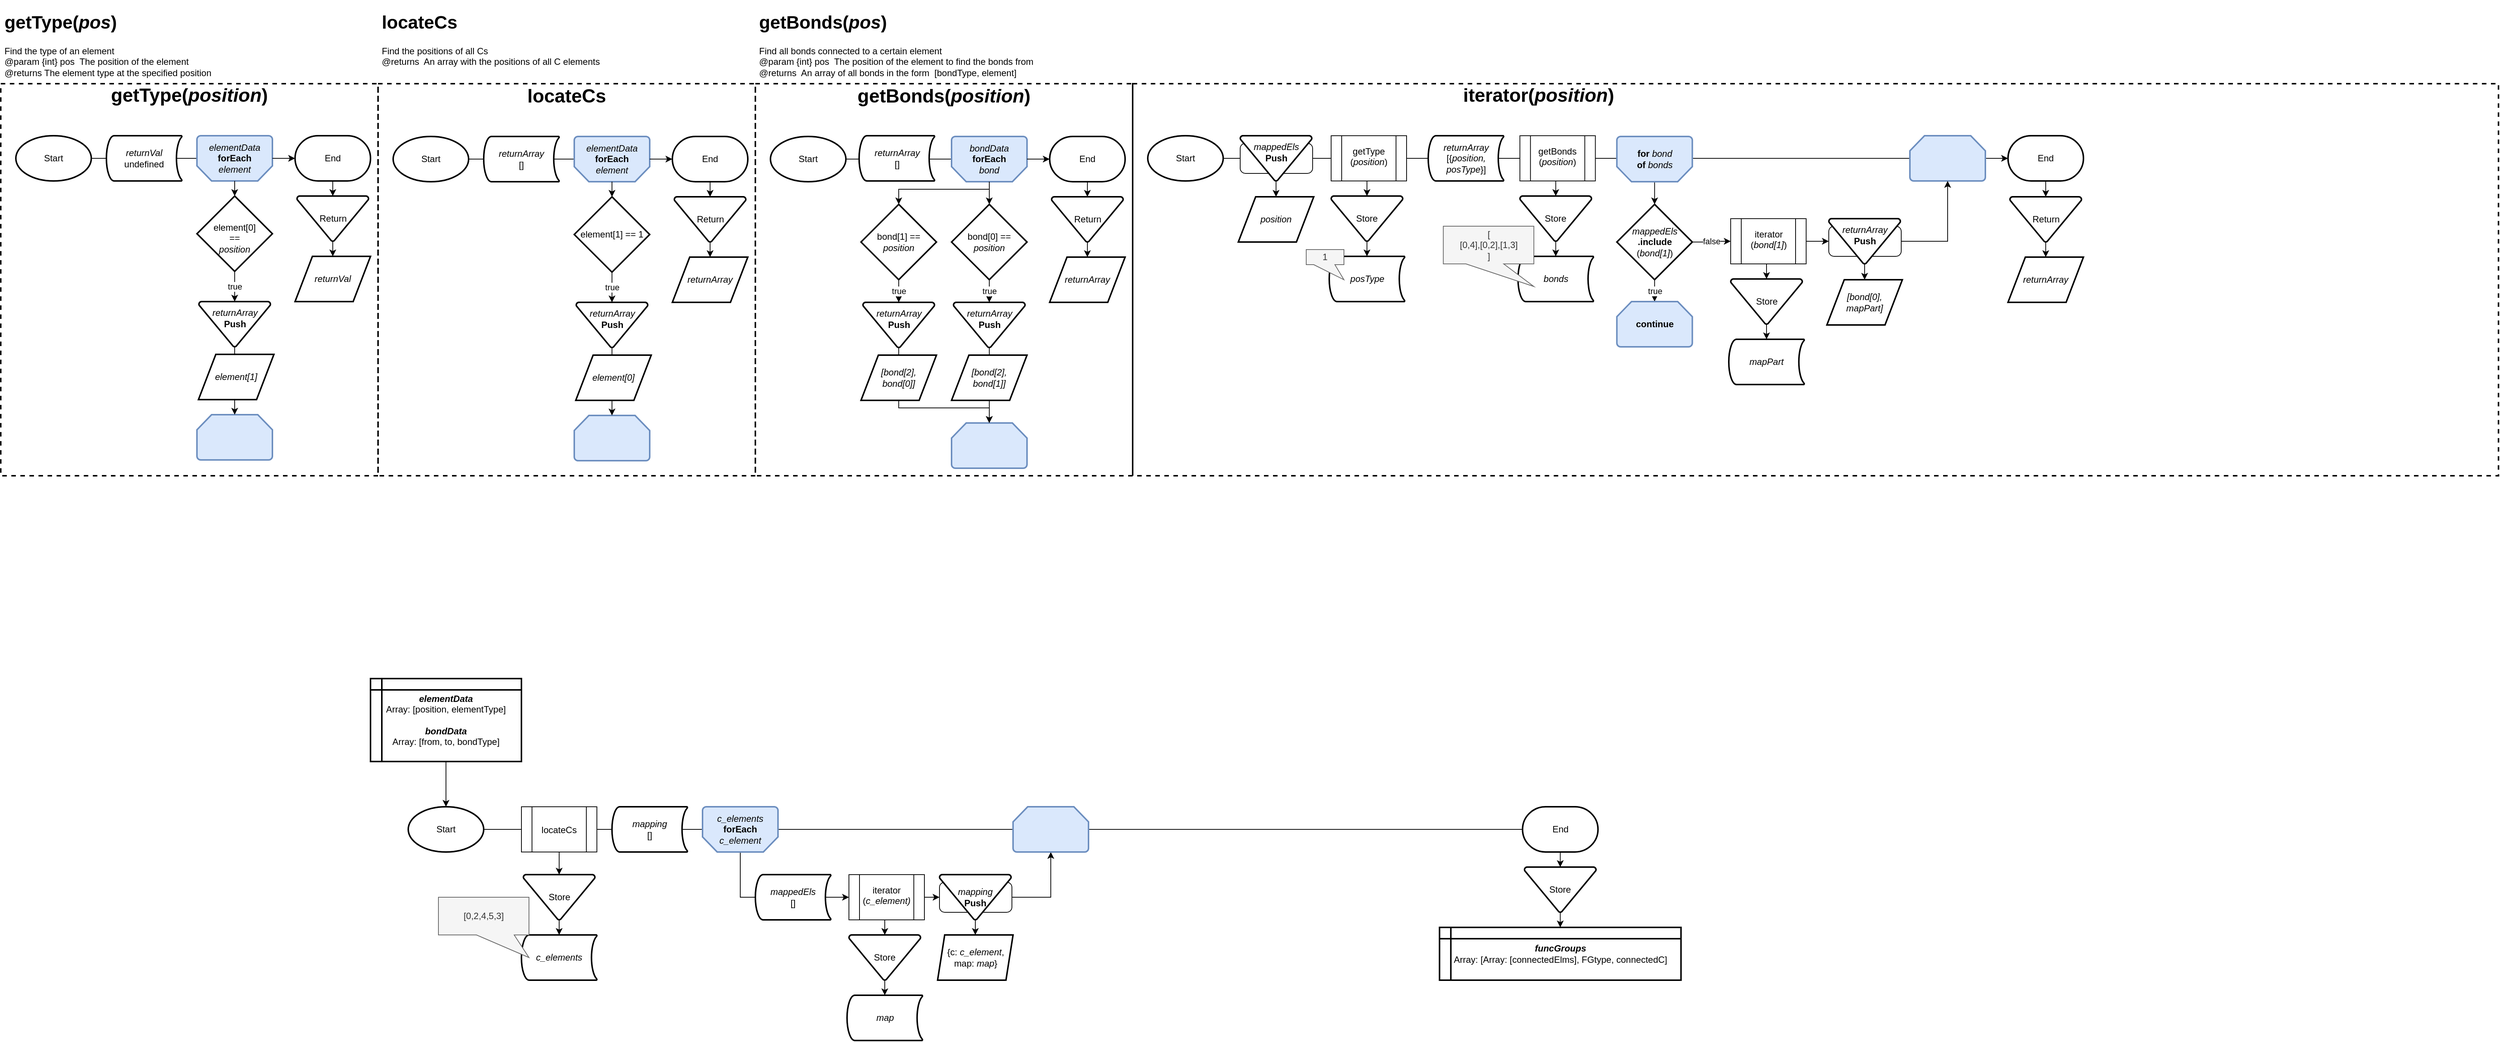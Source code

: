 <mxfile version="20.4.1" type="github" pages="2">
  <diagram id="BVfkQb9ecDEO83bugk_k" name="Main">
    <mxGraphModel dx="4350" dy="3285" grid="1" gridSize="10" guides="1" tooltips="1" connect="1" arrows="0" fold="1" page="0" pageScale="1" pageWidth="827" pageHeight="1169" math="0" shadow="0">
      <root>
        <mxCell id="0" />
        <mxCell id="1" parent="0" />
        <mxCell id="XzVLuU8OsaSNBH-HEr9t-55" value="" style="edgeStyle=orthogonalEdgeStyle;rounded=0;orthogonalLoop=1;jettySize=auto;html=1;exitX=1;exitY=0.5;exitDx=0;exitDy=0;exitPerimeter=0;entryX=0;entryY=0.5;entryDx=0;entryDy=0;entryPerimeter=0;endArrow=none;" edge="1" parent="1" source="x_pQw2CXU4u3UF457hjA-24" target="XzVLuU8OsaSNBH-HEr9t-52">
          <mxGeometry relative="1" as="geometry">
            <mxPoint x="920" y="-700" as="sourcePoint" />
            <mxPoint x="2100" y="-700" as="targetPoint" />
          </mxGeometry>
        </mxCell>
        <mxCell id="FqxZ3S_1yFEc6N9-NsaK-3" style="edgeStyle=orthogonalEdgeStyle;rounded=0;orthogonalLoop=1;jettySize=auto;html=1;exitX=1;exitY=0.5;exitDx=0;exitDy=0;exitPerimeter=0;entryX=0;entryY=0.5;entryDx=0;entryDy=0;entryPerimeter=0;endArrow=none;endFill=0;" parent="1" source="hINtNlw1vlNAkVPnNgzF-1" target="hINtNlw1vlNAkVPnNgzF-4" edge="1">
          <mxGeometry relative="1" as="geometry" />
        </mxCell>
        <mxCell id="hINtNlw1vlNAkVPnNgzF-1" value="Start&lt;br&gt;" style="strokeWidth=2;html=1;shape=mxgraph.flowchart.start_1;whiteSpace=wrap;" parent="1" vertex="1">
          <mxGeometry x="-160" y="160" width="100" height="60" as="geometry" />
        </mxCell>
        <mxCell id="hINtNlw1vlNAkVPnNgzF-3" style="edgeStyle=orthogonalEdgeStyle;orthogonalLoop=1;jettySize=auto;html=1;exitX=0.5;exitY=1;exitDx=0;exitDy=0;entryX=0.5;entryY=0;entryDx=0;entryDy=0;entryPerimeter=0;rounded=0;" parent="1" source="hINtNlw1vlNAkVPnNgzF-2" target="hINtNlw1vlNAkVPnNgzF-1" edge="1">
          <mxGeometry relative="1" as="geometry" />
        </mxCell>
        <mxCell id="hINtNlw1vlNAkVPnNgzF-2" value="&lt;i style=&quot;font-weight: bold;&quot;&gt;elementData&lt;br&gt;&lt;/i&gt;Array: [position, elementType]&lt;br&gt;&lt;b style=&quot;font-style: italic;&quot;&gt;&lt;br&gt;bondData&lt;/b&gt;&lt;br&gt;Array: [from, to, bondType]" style="shape=internalStorage;whiteSpace=wrap;html=1;dx=15;dy=15;arcSize=8;strokeWidth=2;" parent="1" vertex="1">
          <mxGeometry x="-210" y="-10" width="200" height="110" as="geometry" />
        </mxCell>
        <mxCell id="hINtNlw1vlNAkVPnNgzF-9" style="edgeStyle=orthogonalEdgeStyle;orthogonalLoop=1;jettySize=auto;html=1;exitX=0.5;exitY=1;exitDx=0;exitDy=0;exitPerimeter=0;entryX=0.5;entryY=0;entryDx=0;entryDy=0;entryPerimeter=0;rounded=0;" parent="1" source="hINtNlw1vlNAkVPnNgzF-4" target="hINtNlw1vlNAkVPnNgzF-5" edge="1">
          <mxGeometry relative="1" as="geometry" />
        </mxCell>
        <mxCell id="hINtNlw1vlNAkVPnNgzF-4" value="End" style="strokeWidth=2;html=1;shape=mxgraph.flowchart.terminator;whiteSpace=wrap;" parent="1" vertex="1">
          <mxGeometry x="1316.667" y="160" width="100" height="60" as="geometry" />
        </mxCell>
        <mxCell id="hINtNlw1vlNAkVPnNgzF-8" style="edgeStyle=orthogonalEdgeStyle;orthogonalLoop=1;jettySize=auto;html=1;exitX=0.5;exitY=1;exitDx=0;exitDy=0;exitPerimeter=0;entryX=0.5;entryY=0;entryDx=0;entryDy=0;rounded=0;" parent="1" source="hINtNlw1vlNAkVPnNgzF-5" target="hINtNlw1vlNAkVPnNgzF-7" edge="1">
          <mxGeometry relative="1" as="geometry" />
        </mxCell>
        <mxCell id="hINtNlw1vlNAkVPnNgzF-5" value="Store" style="strokeWidth=2;html=1;shape=mxgraph.flowchart.merge_or_storage;whiteSpace=wrap;" parent="1" vertex="1">
          <mxGeometry x="1319.167" y="240" width="95" height="60" as="geometry" />
        </mxCell>
        <mxCell id="hINtNlw1vlNAkVPnNgzF-7" value="&lt;b style=&quot;font-style: italic;&quot;&gt;funcGroups&lt;/b&gt;&lt;br&gt;Array: [Array: [connectedElms], FGtype, connectedC]" style="shape=internalStorage;whiteSpace=wrap;html=1;dx=15;dy=15;arcSize=8;strokeWidth=2;" parent="1" vertex="1">
          <mxGeometry x="1206.667" y="320" width="320" height="70" as="geometry" />
        </mxCell>
        <mxCell id="hINtNlw1vlNAkVPnNgzF-54" style="edgeStyle=orthogonalEdgeStyle;orthogonalLoop=1;jettySize=auto;html=1;exitX=0.5;exitY=1;exitDx=0;exitDy=0;entryX=0.5;entryY=0;entryDx=0;entryDy=0;entryPerimeter=0;fontSize=25;rounded=0;" parent="1" source="hINtNlw1vlNAkVPnNgzF-11" target="hINtNlw1vlNAkVPnNgzF-53" edge="1">
          <mxGeometry relative="1" as="geometry" />
        </mxCell>
        <mxCell id="hINtNlw1vlNAkVPnNgzF-11" value="locateCs" style="verticalLabelPosition=bottom;verticalAlign=top;html=1;shape=process;whiteSpace=wrap;size=0.14;arcSize=6;spacingBottom=4;spacingTop=-43;noLabel=0;collapsible=0;autosize=1;" parent="1" vertex="1">
          <mxGeometry x="-10" y="160" width="100" height="60" as="geometry" />
        </mxCell>
        <mxCell id="x_pQw2CXU4u3UF457hjA-7" style="edgeStyle=orthogonalEdgeStyle;rounded=0;orthogonalLoop=1;jettySize=auto;html=1;exitX=0.5;exitY=1;exitDx=0;exitDy=0;exitPerimeter=0;entryX=0.5;entryY=0;entryDx=0;entryDy=0;entryPerimeter=0;" parent="1" source="hINtNlw1vlNAkVPnNgzF-53" target="hINtNlw1vlNAkVPnNgzF-57" edge="1">
          <mxGeometry relative="1" as="geometry" />
        </mxCell>
        <mxCell id="hINtNlw1vlNAkVPnNgzF-53" value="Store" style="strokeWidth=2;html=1;shape=mxgraph.flowchart.merge_or_storage;whiteSpace=wrap;" parent="1" vertex="1">
          <mxGeometry x="-7.5" y="250" width="95" height="60" as="geometry" />
        </mxCell>
        <mxCell id="hINtNlw1vlNAkVPnNgzF-57" value="&lt;i&gt;c_elements&lt;/i&gt;" style="strokeWidth=2;html=1;shape=mxgraph.flowchart.stored_data;whiteSpace=wrap;" parent="1" vertex="1">
          <mxGeometry x="-10" y="330" width="100" height="60" as="geometry" />
        </mxCell>
        <mxCell id="hINtNlw1vlNAkVPnNgzF-58" value="" style="group" parent="1" vertex="1" connectable="0">
          <mxGeometry x="-200" y="-799" width="500" height="520" as="geometry" />
        </mxCell>
        <mxCell id="hINtNlw1vlNAkVPnNgzF-47" value="" style="whiteSpace=wrap;html=1;fillColor=none;strokeWidth=2;dashed=1;" parent="hINtNlw1vlNAkVPnNgzF-58" vertex="1">
          <mxGeometry width="500" height="520" as="geometry" />
        </mxCell>
        <mxCell id="hINtNlw1vlNAkVPnNgzF-13" value="Start" style="strokeWidth=2;html=1;shape=mxgraph.flowchart.start_1;whiteSpace=wrap;" parent="hINtNlw1vlNAkVPnNgzF-58" vertex="1">
          <mxGeometry x="20" y="70" width="100" height="60" as="geometry" />
        </mxCell>
        <mxCell id="hINtNlw1vlNAkVPnNgzF-15" value="End" style="strokeWidth=2;html=1;shape=mxgraph.flowchart.terminator;whiteSpace=wrap;" parent="hINtNlw1vlNAkVPnNgzF-58" vertex="1">
          <mxGeometry x="390" y="70" width="100" height="60" as="geometry" />
        </mxCell>
        <mxCell id="hINtNlw1vlNAkVPnNgzF-17" value="Return" style="strokeWidth=2;html=1;shape=mxgraph.flowchart.merge_or_storage;whiteSpace=wrap;" parent="hINtNlw1vlNAkVPnNgzF-58" vertex="1">
          <mxGeometry x="392.5" y="150" width="95" height="60" as="geometry" />
        </mxCell>
        <mxCell id="hINtNlw1vlNAkVPnNgzF-18" style="edgeStyle=orthogonalEdgeStyle;orthogonalLoop=1;jettySize=auto;html=1;exitX=0.5;exitY=1;exitDx=0;exitDy=0;exitPerimeter=0;entryX=0.5;entryY=0;entryDx=0;entryDy=0;entryPerimeter=0;rounded=0;" parent="hINtNlw1vlNAkVPnNgzF-58" source="hINtNlw1vlNAkVPnNgzF-15" target="hINtNlw1vlNAkVPnNgzF-17" edge="1">
          <mxGeometry relative="1" as="geometry" />
        </mxCell>
        <mxCell id="hINtNlw1vlNAkVPnNgzF-20" value="&lt;i&gt;returnArray&lt;/i&gt;" style="shape=parallelogram;html=1;strokeWidth=2;perimeter=parallelogramPerimeter;whiteSpace=wrap;arcSize=12;size=0.23;" parent="hINtNlw1vlNAkVPnNgzF-58" vertex="1">
          <mxGeometry x="390" y="230" width="100" height="60" as="geometry" />
        </mxCell>
        <mxCell id="hINtNlw1vlNAkVPnNgzF-21" style="edgeStyle=orthogonalEdgeStyle;orthogonalLoop=1;jettySize=auto;html=1;exitX=0.5;exitY=1;exitDx=0;exitDy=0;exitPerimeter=0;entryX=0.5;entryY=0;entryDx=0;entryDy=0;rounded=0;" parent="hINtNlw1vlNAkVPnNgzF-58" source="hINtNlw1vlNAkVPnNgzF-17" target="hINtNlw1vlNAkVPnNgzF-20" edge="1">
          <mxGeometry relative="1" as="geometry" />
        </mxCell>
        <mxCell id="hINtNlw1vlNAkVPnNgzF-23" value="" style="edgeStyle=orthogonalEdgeStyle;orthogonalLoop=1;jettySize=auto;html=1;exitX=1;exitY=0.5;exitDx=0;exitDy=0;exitPerimeter=0;entryX=1;entryY=0.5;entryDx=0;entryDy=0;entryPerimeter=0;endArrow=none;rounded=0;" parent="hINtNlw1vlNAkVPnNgzF-58" source="hINtNlw1vlNAkVPnNgzF-13" target="hINtNlw1vlNAkVPnNgzF-24" edge="1">
          <mxGeometry relative="1" as="geometry">
            <mxPoint x="120" y="100" as="sourcePoint" />
            <mxPoint x="260" y="100" as="targetPoint" />
          </mxGeometry>
        </mxCell>
        <mxCell id="hINtNlw1vlNAkVPnNgzF-24" value="" style="strokeWidth=2;html=1;shape=mxgraph.flowchart.loop_limit;whiteSpace=wrap;rotation=-180;textDirection=ltr;horizontal=1;direction=east;fillColor=#dae8fc;strokeColor=#6c8ebf;" parent="hINtNlw1vlNAkVPnNgzF-58" vertex="1">
          <mxGeometry x="260" y="70" width="100" height="60" as="geometry" />
        </mxCell>
        <mxCell id="hINtNlw1vlNAkVPnNgzF-16" style="edgeStyle=orthogonalEdgeStyle;orthogonalLoop=1;jettySize=auto;html=1;exitX=0;exitY=0.5;exitDx=0;exitDy=0;exitPerimeter=0;entryX=0;entryY=0.5;entryDx=0;entryDy=0;entryPerimeter=0;startArrow=none;rounded=0;" parent="hINtNlw1vlNAkVPnNgzF-58" source="hINtNlw1vlNAkVPnNgzF-24" target="hINtNlw1vlNAkVPnNgzF-15" edge="1">
          <mxGeometry relative="1" as="geometry">
            <mxPoint x="360" y="100" as="sourcePoint" />
          </mxGeometry>
        </mxCell>
        <mxCell id="hINtNlw1vlNAkVPnNgzF-14" value="&lt;i&gt;returnArray&lt;/i&gt;&lt;br&gt;[]" style="strokeWidth=2;html=1;shape=mxgraph.flowchart.stored_data;whiteSpace=wrap;" parent="hINtNlw1vlNAkVPnNgzF-58" vertex="1">
          <mxGeometry x="140" y="70" width="100" height="60" as="geometry" />
        </mxCell>
        <mxCell id="hINtNlw1vlNAkVPnNgzF-25" value="" style="strokeWidth=2;html=1;shape=mxgraph.flowchart.loop_limit;whiteSpace=wrap;fillColor=#dae8fc;strokeColor=#6c8ebf;" parent="hINtNlw1vlNAkVPnNgzF-58" vertex="1">
          <mxGeometry x="260" y="440" width="100" height="60" as="geometry" />
        </mxCell>
        <mxCell id="hINtNlw1vlNAkVPnNgzF-26" value="&lt;i&gt;elementData&lt;/i&gt;&lt;br&gt;&lt;b&gt;forEach&lt;/b&gt;&lt;br&gt;&lt;i&gt;element&lt;/i&gt;" style="text;html=1;strokeColor=none;fillColor=none;align=center;verticalAlign=middle;whiteSpace=wrap;" parent="hINtNlw1vlNAkVPnNgzF-58" vertex="1">
          <mxGeometry x="280" y="85" width="60" height="30" as="geometry" />
        </mxCell>
        <mxCell id="hINtNlw1vlNAkVPnNgzF-28" value="element[1] == 1" style="strokeWidth=2;html=1;shape=mxgraph.flowchart.decision;whiteSpace=wrap;" parent="hINtNlw1vlNAkVPnNgzF-58" vertex="1">
          <mxGeometry x="260" y="150" width="100" height="100" as="geometry" />
        </mxCell>
        <mxCell id="hINtNlw1vlNAkVPnNgzF-29" style="edgeStyle=orthogonalEdgeStyle;orthogonalLoop=1;jettySize=auto;html=1;exitX=0.5;exitY=0;exitDx=0;exitDy=0;exitPerimeter=0;entryX=0.5;entryY=0;entryDx=0;entryDy=0;entryPerimeter=0;rounded=0;" parent="hINtNlw1vlNAkVPnNgzF-58" source="hINtNlw1vlNAkVPnNgzF-24" target="hINtNlw1vlNAkVPnNgzF-28" edge="1">
          <mxGeometry relative="1" as="geometry" />
        </mxCell>
        <mxCell id="hINtNlw1vlNAkVPnNgzF-46" style="edgeStyle=orthogonalEdgeStyle;orthogonalLoop=1;jettySize=auto;html=1;exitX=0.5;exitY=1;exitDx=0;exitDy=0;exitPerimeter=0;entryX=0.5;entryY=0;entryDx=0;entryDy=0;entryPerimeter=0;rounded=0;" parent="hINtNlw1vlNAkVPnNgzF-58" source="hINtNlw1vlNAkVPnNgzF-32" target="hINtNlw1vlNAkVPnNgzF-25" edge="1">
          <mxGeometry relative="1" as="geometry" />
        </mxCell>
        <mxCell id="hINtNlw1vlNAkVPnNgzF-32" value="&lt;i&gt;returnArray&lt;/i&gt;&lt;br&gt;&lt;b&gt;Push&lt;/b&gt;" style="strokeWidth=2;html=1;shape=mxgraph.flowchart.merge_or_storage;whiteSpace=wrap;spacingBottom=17;" parent="hINtNlw1vlNAkVPnNgzF-58" vertex="1">
          <mxGeometry x="262.5" y="290" width="95" height="60" as="geometry" />
        </mxCell>
        <mxCell id="hINtNlw1vlNAkVPnNgzF-33" value="true" style="edgeStyle=orthogonalEdgeStyle;orthogonalLoop=1;jettySize=auto;html=1;exitX=0.5;exitY=1;exitDx=0;exitDy=0;exitPerimeter=0;entryX=0.5;entryY=0;entryDx=0;entryDy=0;entryPerimeter=0;rounded=0;" parent="hINtNlw1vlNAkVPnNgzF-58" source="hINtNlw1vlNAkVPnNgzF-28" target="hINtNlw1vlNAkVPnNgzF-32" edge="1">
          <mxGeometry relative="1" as="geometry" />
        </mxCell>
        <mxCell id="hINtNlw1vlNAkVPnNgzF-36" value="&lt;i&gt;element[0]&lt;/i&gt;" style="shape=parallelogram;html=1;strokeWidth=2;perimeter=parallelogramPerimeter;whiteSpace=wrap;arcSize=12;size=0.23;" parent="hINtNlw1vlNAkVPnNgzF-58" vertex="1">
          <mxGeometry x="262" y="360" width="100" height="60" as="geometry" />
        </mxCell>
        <mxCell id="hINtNlw1vlNAkVPnNgzF-48" value="&lt;b&gt;&lt;font style=&quot;font-size: 25px;&quot;&gt;locateCs&lt;/font&gt;&lt;/b&gt;" style="text;html=1;strokeColor=none;fillColor=none;align=center;verticalAlign=middle;whiteSpace=wrap;dashed=1;strokeWidth=2;" parent="hINtNlw1vlNAkVPnNgzF-58" vertex="1">
          <mxGeometry x="220" width="60" height="30" as="geometry" />
        </mxCell>
        <mxCell id="G9Rp87o0pzsJ3uSTvvUH-32" value="" style="group" parent="1" vertex="1" connectable="0">
          <mxGeometry x="300" y="-799" width="500" height="524" as="geometry" />
        </mxCell>
        <mxCell id="G9Rp87o0pzsJ3uSTvvUH-2" value="" style="whiteSpace=wrap;html=1;fillColor=none;strokeWidth=2;dashed=1;" parent="G9Rp87o0pzsJ3uSTvvUH-32" vertex="1">
          <mxGeometry width="500" height="520" as="geometry" />
        </mxCell>
        <mxCell id="G9Rp87o0pzsJ3uSTvvUH-3" value="Start" style="strokeWidth=2;html=1;shape=mxgraph.flowchart.start_1;whiteSpace=wrap;" parent="G9Rp87o0pzsJ3uSTvvUH-32" vertex="1">
          <mxGeometry x="20" y="70" width="100" height="60" as="geometry" />
        </mxCell>
        <mxCell id="G9Rp87o0pzsJ3uSTvvUH-4" value="End" style="strokeWidth=2;html=1;shape=mxgraph.flowchart.terminator;whiteSpace=wrap;" parent="G9Rp87o0pzsJ3uSTvvUH-32" vertex="1">
          <mxGeometry x="390" y="70" width="100" height="60" as="geometry" />
        </mxCell>
        <mxCell id="G9Rp87o0pzsJ3uSTvvUH-5" value="Return" style="strokeWidth=2;html=1;shape=mxgraph.flowchart.merge_or_storage;whiteSpace=wrap;" parent="G9Rp87o0pzsJ3uSTvvUH-32" vertex="1">
          <mxGeometry x="392.5" y="150" width="95" height="60" as="geometry" />
        </mxCell>
        <mxCell id="G9Rp87o0pzsJ3uSTvvUH-6" style="edgeStyle=orthogonalEdgeStyle;orthogonalLoop=1;jettySize=auto;html=1;exitX=0.5;exitY=1;exitDx=0;exitDy=0;exitPerimeter=0;entryX=0.5;entryY=0;entryDx=0;entryDy=0;entryPerimeter=0;rounded=0;" parent="G9Rp87o0pzsJ3uSTvvUH-32" source="G9Rp87o0pzsJ3uSTvvUH-4" target="G9Rp87o0pzsJ3uSTvvUH-5" edge="1">
          <mxGeometry relative="1" as="geometry" />
        </mxCell>
        <mxCell id="G9Rp87o0pzsJ3uSTvvUH-7" value="&lt;i&gt;returnArray&lt;/i&gt;" style="shape=parallelogram;html=1;strokeWidth=2;perimeter=parallelogramPerimeter;whiteSpace=wrap;arcSize=12;size=0.23;" parent="G9Rp87o0pzsJ3uSTvvUH-32" vertex="1">
          <mxGeometry x="390" y="230" width="100" height="60" as="geometry" />
        </mxCell>
        <mxCell id="G9Rp87o0pzsJ3uSTvvUH-8" style="edgeStyle=orthogonalEdgeStyle;orthogonalLoop=1;jettySize=auto;html=1;exitX=0.5;exitY=1;exitDx=0;exitDy=0;exitPerimeter=0;entryX=0.5;entryY=0;entryDx=0;entryDy=0;rounded=0;" parent="G9Rp87o0pzsJ3uSTvvUH-32" source="G9Rp87o0pzsJ3uSTvvUH-5" target="G9Rp87o0pzsJ3uSTvvUH-7" edge="1">
          <mxGeometry relative="1" as="geometry" />
        </mxCell>
        <mxCell id="G9Rp87o0pzsJ3uSTvvUH-9" value="" style="edgeStyle=orthogonalEdgeStyle;orthogonalLoop=1;jettySize=auto;html=1;exitX=1;exitY=0.5;exitDx=0;exitDy=0;exitPerimeter=0;entryX=1;entryY=0.5;entryDx=0;entryDy=0;entryPerimeter=0;endArrow=none;rounded=0;" parent="G9Rp87o0pzsJ3uSTvvUH-32" source="G9Rp87o0pzsJ3uSTvvUH-3" target="G9Rp87o0pzsJ3uSTvvUH-10" edge="1">
          <mxGeometry relative="1" as="geometry">
            <mxPoint x="120" y="100" as="sourcePoint" />
            <mxPoint x="260" y="100" as="targetPoint" />
          </mxGeometry>
        </mxCell>
        <mxCell id="G9Rp87o0pzsJ3uSTvvUH-10" value="" style="strokeWidth=2;html=1;shape=mxgraph.flowchart.loop_limit;whiteSpace=wrap;rotation=-180;textDirection=ltr;horizontal=1;direction=east;fillColor=#dae8fc;strokeColor=#6c8ebf;" parent="G9Rp87o0pzsJ3uSTvvUH-32" vertex="1">
          <mxGeometry x="260" y="70" width="100" height="60" as="geometry" />
        </mxCell>
        <mxCell id="G9Rp87o0pzsJ3uSTvvUH-11" style="edgeStyle=orthogonalEdgeStyle;orthogonalLoop=1;jettySize=auto;html=1;exitX=0;exitY=0.5;exitDx=0;exitDy=0;exitPerimeter=0;entryX=0;entryY=0.5;entryDx=0;entryDy=0;entryPerimeter=0;startArrow=none;rounded=0;" parent="G9Rp87o0pzsJ3uSTvvUH-32" source="G9Rp87o0pzsJ3uSTvvUH-10" target="G9Rp87o0pzsJ3uSTvvUH-4" edge="1">
          <mxGeometry relative="1" as="geometry">
            <mxPoint x="360" y="100" as="sourcePoint" />
          </mxGeometry>
        </mxCell>
        <mxCell id="G9Rp87o0pzsJ3uSTvvUH-13" value="" style="strokeWidth=2;html=1;shape=mxgraph.flowchart.loop_limit;whiteSpace=wrap;fillColor=#dae8fc;strokeColor=#6c8ebf;" parent="G9Rp87o0pzsJ3uSTvvUH-32" vertex="1">
          <mxGeometry x="260" y="450" width="100" height="60" as="geometry" />
        </mxCell>
        <mxCell id="G9Rp87o0pzsJ3uSTvvUH-14" value="&lt;i&gt;bondData&lt;/i&gt;&lt;br&gt;&lt;b&gt;forEach&lt;/b&gt;&lt;br&gt;&lt;i&gt;bond&lt;/i&gt;" style="text;html=1;strokeColor=none;fillColor=none;align=center;verticalAlign=middle;whiteSpace=wrap;" parent="G9Rp87o0pzsJ3uSTvvUH-32" vertex="1">
          <mxGeometry x="280" y="85" width="60" height="30" as="geometry" />
        </mxCell>
        <mxCell id="G9Rp87o0pzsJ3uSTvvUH-15" value="bond[0] == &lt;i&gt;position&lt;/i&gt;" style="strokeWidth=2;html=1;shape=mxgraph.flowchart.decision;whiteSpace=wrap;" parent="G9Rp87o0pzsJ3uSTvvUH-32" vertex="1">
          <mxGeometry x="260" y="160" width="100" height="100" as="geometry" />
        </mxCell>
        <mxCell id="G9Rp87o0pzsJ3uSTvvUH-16" style="edgeStyle=orthogonalEdgeStyle;orthogonalLoop=1;jettySize=auto;html=1;exitX=0.5;exitY=0;exitDx=0;exitDy=0;exitPerimeter=0;entryX=0.5;entryY=0;entryDx=0;entryDy=0;entryPerimeter=0;rounded=0;" parent="G9Rp87o0pzsJ3uSTvvUH-32" source="G9Rp87o0pzsJ3uSTvvUH-10" target="G9Rp87o0pzsJ3uSTvvUH-15" edge="1">
          <mxGeometry relative="1" as="geometry" />
        </mxCell>
        <mxCell id="G9Rp87o0pzsJ3uSTvvUH-17" style="edgeStyle=orthogonalEdgeStyle;orthogonalLoop=1;jettySize=auto;html=1;exitX=0.5;exitY=1;exitDx=0;exitDy=0;exitPerimeter=0;entryX=0.5;entryY=0;entryDx=0;entryDy=0;entryPerimeter=0;rounded=0;" parent="G9Rp87o0pzsJ3uSTvvUH-32" source="G9Rp87o0pzsJ3uSTvvUH-18" target="G9Rp87o0pzsJ3uSTvvUH-13" edge="1">
          <mxGeometry relative="1" as="geometry" />
        </mxCell>
        <mxCell id="G9Rp87o0pzsJ3uSTvvUH-18" value="&lt;i&gt;returnArray&lt;/i&gt;&lt;br&gt;&lt;b&gt;Push&lt;/b&gt;" style="strokeWidth=2;html=1;shape=mxgraph.flowchart.merge_or_storage;whiteSpace=wrap;spacingBottom=17;" parent="G9Rp87o0pzsJ3uSTvvUH-32" vertex="1">
          <mxGeometry x="262.5" y="290" width="95" height="60" as="geometry" />
        </mxCell>
        <mxCell id="G9Rp87o0pzsJ3uSTvvUH-19" value="true" style="edgeStyle=orthogonalEdgeStyle;orthogonalLoop=1;jettySize=auto;html=1;exitX=0.5;exitY=1;exitDx=0;exitDy=0;exitPerimeter=0;entryX=0.5;entryY=0;entryDx=0;entryDy=0;entryPerimeter=0;rounded=0;" parent="G9Rp87o0pzsJ3uSTvvUH-32" source="G9Rp87o0pzsJ3uSTvvUH-15" target="G9Rp87o0pzsJ3uSTvvUH-18" edge="1">
          <mxGeometry relative="1" as="geometry" />
        </mxCell>
        <mxCell id="G9Rp87o0pzsJ3uSTvvUH-20" value="&lt;i&gt;&lt;font style=&quot;font-size: 12px;&quot;&gt;[bond[2], &lt;br&gt;bond[1]]&lt;/font&gt;&lt;/i&gt;" style="shape=parallelogram;html=1;strokeWidth=2;perimeter=parallelogramPerimeter;whiteSpace=wrap;arcSize=12;size=0.23;" parent="G9Rp87o0pzsJ3uSTvvUH-32" vertex="1">
          <mxGeometry x="260" y="360" width="100" height="60" as="geometry" />
        </mxCell>
        <mxCell id="G9Rp87o0pzsJ3uSTvvUH-21" value="&lt;b&gt;&lt;font style=&quot;font-size: 25px;&quot;&gt;getBonds(&lt;i&gt;position&lt;/i&gt;)&lt;/font&gt;&lt;/b&gt;" style="text;html=1;strokeColor=none;fillColor=none;align=center;verticalAlign=middle;whiteSpace=wrap;dashed=1;strokeWidth=2;" parent="G9Rp87o0pzsJ3uSTvvUH-32" vertex="1">
          <mxGeometry x="220" width="60" height="30" as="geometry" />
        </mxCell>
        <mxCell id="G9Rp87o0pzsJ3uSTvvUH-23" value="bond[1] == &lt;i&gt;position&lt;/i&gt;" style="strokeWidth=2;html=1;shape=mxgraph.flowchart.decision;whiteSpace=wrap;" parent="G9Rp87o0pzsJ3uSTvvUH-32" vertex="1">
          <mxGeometry x="140" y="160" width="100" height="100" as="geometry" />
        </mxCell>
        <mxCell id="G9Rp87o0pzsJ3uSTvvUH-25" style="edgeStyle=orthogonalEdgeStyle;orthogonalLoop=1;jettySize=auto;html=1;exitX=0.5;exitY=0;exitDx=0;exitDy=0;exitPerimeter=0;entryX=0.5;entryY=0;entryDx=0;entryDy=0;entryPerimeter=0;rounded=0;" parent="G9Rp87o0pzsJ3uSTvvUH-32" source="G9Rp87o0pzsJ3uSTvvUH-10" target="G9Rp87o0pzsJ3uSTvvUH-23" edge="1">
          <mxGeometry relative="1" as="geometry">
            <Array as="points">
              <mxPoint x="310" y="140" />
              <mxPoint x="190" y="140" />
            </Array>
          </mxGeometry>
        </mxCell>
        <mxCell id="G9Rp87o0pzsJ3uSTvvUH-30" style="edgeStyle=orthogonalEdgeStyle;orthogonalLoop=1;jettySize=auto;html=1;exitX=0.5;exitY=1;exitDx=0;exitDy=0;exitPerimeter=0;entryX=0.5;entryY=0;entryDx=0;entryDy=0;entryPerimeter=0;fontSize=11;rounded=0;" parent="G9Rp87o0pzsJ3uSTvvUH-32" source="G9Rp87o0pzsJ3uSTvvUH-26" target="G9Rp87o0pzsJ3uSTvvUH-13" edge="1">
          <mxGeometry relative="1" as="geometry">
            <Array as="points">
              <mxPoint x="190" y="430" />
              <mxPoint x="310" y="430" />
            </Array>
          </mxGeometry>
        </mxCell>
        <mxCell id="G9Rp87o0pzsJ3uSTvvUH-26" value="&lt;i&gt;returnArray&lt;/i&gt;&lt;br&gt;&lt;b&gt;Push&lt;/b&gt;" style="strokeWidth=2;html=1;shape=mxgraph.flowchart.merge_or_storage;whiteSpace=wrap;spacingBottom=17;" parent="G9Rp87o0pzsJ3uSTvvUH-32" vertex="1">
          <mxGeometry x="142.5" y="290" width="95" height="60" as="geometry" />
        </mxCell>
        <mxCell id="G9Rp87o0pzsJ3uSTvvUH-29" value="true" style="edgeStyle=orthogonalEdgeStyle;orthogonalLoop=1;jettySize=auto;html=1;exitX=0.5;exitY=1;exitDx=0;exitDy=0;exitPerimeter=0;entryX=0.5;entryY=0;entryDx=0;entryDy=0;entryPerimeter=0;fontSize=11;rounded=0;" parent="G9Rp87o0pzsJ3uSTvvUH-32" source="G9Rp87o0pzsJ3uSTvvUH-23" target="G9Rp87o0pzsJ3uSTvvUH-26" edge="1">
          <mxGeometry relative="1" as="geometry" />
        </mxCell>
        <mxCell id="G9Rp87o0pzsJ3uSTvvUH-27" value="&lt;i&gt;&lt;font style=&quot;font-size: 12px;&quot;&gt;[bond[2], &lt;br&gt;bond[0]]&lt;/font&gt;&lt;/i&gt;" style="shape=parallelogram;html=1;strokeWidth=2;perimeter=parallelogramPerimeter;whiteSpace=wrap;arcSize=12;size=0.23;" parent="G9Rp87o0pzsJ3uSTvvUH-32" vertex="1">
          <mxGeometry x="140" y="360" width="100" height="60" as="geometry" />
        </mxCell>
        <mxCell id="_avrX_X6yZaFhVirjWv8-3" value="&lt;i&gt;returnArray&lt;/i&gt;&lt;br&gt;[]" style="strokeWidth=2;html=1;shape=mxgraph.flowchart.stored_data;whiteSpace=wrap;" vertex="1" parent="G9Rp87o0pzsJ3uSTvvUH-32">
          <mxGeometry x="137.5" y="69" width="100" height="60" as="geometry" />
        </mxCell>
        <mxCell id="rzo9WYOZs4RROfnJHvRi-1" style="edgeStyle=orthogonalEdgeStyle;rounded=0;orthogonalLoop=1;jettySize=auto;html=1;exitX=0.5;exitY=0;exitDx=0;exitDy=0;exitPerimeter=0;entryX=0;entryY=0.5;entryDx=0;entryDy=0;" parent="1" source="G9Rp87o0pzsJ3uSTvvUH-35" target="hzsxWTam5A1zevrrT3r--9" edge="1">
          <mxGeometry relative="1" as="geometry">
            <mxPoint x="520.0" y="260" as="targetPoint" />
          </mxGeometry>
        </mxCell>
        <mxCell id="G9Rp87o0pzsJ3uSTvvUH-35" value="`" style="strokeWidth=2;html=1;shape=mxgraph.flowchart.loop_limit;whiteSpace=wrap;rotation=-180;textDirection=ltr;horizontal=1;direction=east;fillColor=#dae8fc;strokeColor=#6c8ebf;" parent="1" vertex="1">
          <mxGeometry x="230" y="160" width="100" height="60" as="geometry" />
        </mxCell>
        <mxCell id="G9Rp87o0pzsJ3uSTvvUH-34" value="&lt;i&gt;c_elements&lt;/i&gt;&lt;br&gt;&lt;b&gt;forEach&lt;/b&gt;&lt;br&gt;&lt;i&gt;c_element&lt;/i&gt;" style="text;html=1;strokeColor=none;fillColor=none;align=center;verticalAlign=middle;whiteSpace=wrap;" parent="1" vertex="1">
          <mxGeometry x="250" y="175" width="60" height="30" as="geometry" />
        </mxCell>
        <mxCell id="x_pQw2CXU4u3UF457hjA-5" style="edgeStyle=orthogonalEdgeStyle;rounded=0;orthogonalLoop=1;jettySize=auto;html=1;exitX=0.5;exitY=1;exitDx=0;exitDy=0;entryX=0.5;entryY=0;entryDx=0;entryDy=0;entryPerimeter=0;" parent="1" edge="1">
          <mxGeometry relative="1" as="geometry">
            <mxPoint x="350.0" y="310.0" as="sourcePoint" />
          </mxGeometry>
        </mxCell>
        <mxCell id="x_pQw2CXU4u3UF457hjA-6" style="edgeStyle=orthogonalEdgeStyle;rounded=0;orthogonalLoop=1;jettySize=auto;html=1;exitX=0.5;exitY=1;exitDx=0;exitDy=0;exitPerimeter=0;entryX=0.5;entryY=0;entryDx=0;entryDy=0;entryPerimeter=0;" parent="1" edge="1">
          <mxGeometry relative="1" as="geometry">
            <mxPoint x="347.5" y="390" as="sourcePoint" />
          </mxGeometry>
        </mxCell>
        <mxCell id="x_pQw2CXU4u3UF457hjA-8" value="[0,2,4,5,3]" style="shape=callout;whiteSpace=wrap;html=1;perimeter=calloutPerimeter;position2=1;size=30;position=0.42;base=50;fillColor=#f5f5f5;fontColor=#333333;strokeColor=#666666;" parent="1" vertex="1">
          <mxGeometry x="-120" y="280" width="120" height="80" as="geometry" />
        </mxCell>
        <mxCell id="x_pQw2CXU4u3UF457hjA-23" value="" style="whiteSpace=wrap;html=1;fillColor=none;strokeWidth=2;dashed=1;" parent="1" vertex="1">
          <mxGeometry x="800" y="-799" width="1810" height="520" as="geometry" />
        </mxCell>
        <mxCell id="rzo9WYOZs4RROfnJHvRi-53" style="edgeStyle=orthogonalEdgeStyle;rounded=0;orthogonalLoop=1;jettySize=auto;html=1;exitX=1;exitY=0.5;exitDx=0;exitDy=0;exitPerimeter=0;entryX=0;entryY=0.5;entryDx=0;entryDy=0;entryPerimeter=0;startArrow=none;" parent="1" source="XzVLuU8OsaSNBH-HEr9t-52" target="x_pQw2CXU4u3UF457hjA-25" edge="1">
          <mxGeometry relative="1" as="geometry" />
        </mxCell>
        <mxCell id="x_pQw2CXU4u3UF457hjA-24" value="Start" style="strokeWidth=2;html=1;shape=mxgraph.flowchart.start_1;whiteSpace=wrap;" parent="1" vertex="1">
          <mxGeometry x="820" y="-730" width="100" height="60" as="geometry" />
        </mxCell>
        <mxCell id="XzVLuU8OsaSNBH-HEr9t-61" style="edgeStyle=orthogonalEdgeStyle;rounded=0;orthogonalLoop=1;jettySize=auto;html=1;exitX=0.5;exitY=1;exitDx=0;exitDy=0;exitPerimeter=0;entryX=0.5;entryY=0;entryDx=0;entryDy=0;entryPerimeter=0;" edge="1" parent="1" source="x_pQw2CXU4u3UF457hjA-25" target="XzVLuU8OsaSNBH-HEr9t-58">
          <mxGeometry relative="1" as="geometry" />
        </mxCell>
        <mxCell id="x_pQw2CXU4u3UF457hjA-25" value="End" style="strokeWidth=2;html=1;shape=mxgraph.flowchart.terminator;whiteSpace=wrap;" parent="1" vertex="1">
          <mxGeometry x="1960" y="-730" width="100" height="60" as="geometry" />
        </mxCell>
        <mxCell id="x_pQw2CXU4u3UF457hjA-42" value="&lt;span style=&quot;font-size: 25px;&quot;&gt;&lt;b&gt;iterator(&lt;i&gt;position&lt;/i&gt;)&lt;/b&gt;&lt;/span&gt;" style="text;html=1;strokeColor=none;fillColor=none;align=center;verticalAlign=middle;whiteSpace=wrap;dashed=1;strokeWidth=2;" parent="1" vertex="1">
          <mxGeometry x="1308" y="-800" width="60" height="30" as="geometry" />
        </mxCell>
        <mxCell id="hzsxWTam5A1zevrrT3r--4" value="&lt;i&gt;mapping&lt;/i&gt;&lt;br&gt;[]" style="strokeWidth=2;html=1;shape=mxgraph.flowchart.stored_data;whiteSpace=wrap;" parent="1" vertex="1">
          <mxGeometry x="110" y="160" width="100" height="60" as="geometry" />
        </mxCell>
        <mxCell id="hzsxWTam5A1zevrrT3r--15" style="edgeStyle=orthogonalEdgeStyle;rounded=0;orthogonalLoop=1;jettySize=auto;html=1;exitX=0.5;exitY=1;exitDx=0;exitDy=0;entryX=0.5;entryY=0;entryDx=0;entryDy=0;entryPerimeter=0;" parent="1" source="hzsxWTam5A1zevrrT3r--9" target="hzsxWTam5A1zevrrT3r--11" edge="1">
          <mxGeometry relative="1" as="geometry" />
        </mxCell>
        <mxCell id="hzsxWTam5A1zevrrT3r--48" style="edgeStyle=orthogonalEdgeStyle;rounded=0;orthogonalLoop=1;jettySize=auto;html=1;exitX=1;exitY=0.5;exitDx=0;exitDy=0;" parent="1" source="hzsxWTam5A1zevrrT3r--9" edge="1">
          <mxGeometry relative="1" as="geometry">
            <mxPoint x="544" y="280" as="targetPoint" />
          </mxGeometry>
        </mxCell>
        <mxCell id="hzsxWTam5A1zevrrT3r--9" value="iterator&lt;br&gt;(&lt;i&gt;c_element)&lt;/i&gt;&lt;br&gt;" style="verticalLabelPosition=bottom;verticalAlign=top;html=1;shape=process;whiteSpace=wrap;size=0.14;arcSize=6;spacingBottom=4;spacingTop=-53;" parent="1" vertex="1">
          <mxGeometry x="424" y="250" width="100" height="60" as="geometry" />
        </mxCell>
        <mxCell id="hzsxWTam5A1zevrrT3r--14" style="edgeStyle=orthogonalEdgeStyle;rounded=0;orthogonalLoop=1;jettySize=auto;html=1;exitX=0.5;exitY=1;exitDx=0;exitDy=0;exitPerimeter=0;entryX=0.5;entryY=0;entryDx=0;entryDy=0;entryPerimeter=0;" parent="1" source="hzsxWTam5A1zevrrT3r--11" target="hzsxWTam5A1zevrrT3r--12" edge="1">
          <mxGeometry relative="1" as="geometry" />
        </mxCell>
        <mxCell id="hzsxWTam5A1zevrrT3r--11" value="Store" style="strokeWidth=2;html=1;shape=mxgraph.flowchart.merge_or_storage;whiteSpace=wrap;" parent="1" vertex="1">
          <mxGeometry x="424" y="330" width="95" height="60" as="geometry" />
        </mxCell>
        <mxCell id="hzsxWTam5A1zevrrT3r--12" value="&lt;i&gt;map&lt;/i&gt;" style="strokeWidth=2;html=1;shape=mxgraph.flowchart.stored_data;whiteSpace=wrap;" parent="1" vertex="1">
          <mxGeometry x="421.5" y="410" width="100" height="60" as="geometry" />
        </mxCell>
        <mxCell id="hzsxWTam5A1zevrrT3r--53" style="edgeStyle=orthogonalEdgeStyle;rounded=0;orthogonalLoop=1;jettySize=auto;html=1;exitX=1;exitY=0.5;exitDx=0;exitDy=0;entryX=0.5;entryY=1;entryDx=0;entryDy=0;entryPerimeter=0;" parent="1" source="hzsxWTam5A1zevrrT3r--45" target="hzsxWTam5A1zevrrT3r--52" edge="1">
          <mxGeometry relative="1" as="geometry" />
        </mxCell>
        <mxCell id="hzsxWTam5A1zevrrT3r--50" style="edgeStyle=orthogonalEdgeStyle;rounded=0;orthogonalLoop=1;jettySize=auto;html=1;exitX=0.5;exitY=1;exitDx=0;exitDy=0;exitPerimeter=0;entryX=0.5;entryY=0;entryDx=0;entryDy=0;" parent="1" source="hzsxWTam5A1zevrrT3r--40" target="hzsxWTam5A1zevrrT3r--49" edge="1">
          <mxGeometry relative="1" as="geometry" />
        </mxCell>
        <mxCell id="hzsxWTam5A1zevrrT3r--49" value="{c: &lt;i&gt;c_element&lt;/i&gt;,&lt;br&gt;map: &lt;i&gt;map&lt;/i&gt;}" style="shape=parallelogram;html=1;strokeWidth=2;perimeter=parallelogramPerimeter;whiteSpace=wrap;arcSize=12;size=0.094;" parent="1" vertex="1">
          <mxGeometry x="541.5" y="330" width="100" height="60" as="geometry" />
        </mxCell>
        <mxCell id="hzsxWTam5A1zevrrT3r--52" value="" style="strokeWidth=2;html=1;shape=mxgraph.flowchart.loop_limit;whiteSpace=wrap;fillColor=#dae8fc;strokeColor=#6c8ebf;" parent="1" vertex="1">
          <mxGeometry x="641.5" y="160" width="100" height="60" as="geometry" />
        </mxCell>
        <mxCell id="HKwTfBPHRpQWLJumXtEg-12" style="edgeStyle=orthogonalEdgeStyle;rounded=0;orthogonalLoop=1;jettySize=auto;html=1;exitX=0.5;exitY=1;exitDx=0;exitDy=0;entryX=0.5;entryY=0;entryDx=0;entryDy=0;entryPerimeter=0;" parent="1" source="HKwTfBPHRpQWLJumXtEg-7" target="HKwTfBPHRpQWLJumXtEg-8" edge="1">
          <mxGeometry relative="1" as="geometry" />
        </mxCell>
        <mxCell id="HKwTfBPHRpQWLJumXtEg-7" value="getBonds&lt;br&gt;(&lt;i&gt;position&lt;/i&gt;)" style="verticalLabelPosition=bottom;verticalAlign=top;html=1;shape=process;whiteSpace=wrap;size=0.14;arcSize=6;spacingBottom=4;spacingTop=-53;" parent="1" vertex="1">
          <mxGeometry x="1313.17" y="-730" width="100" height="60" as="geometry" />
        </mxCell>
        <mxCell id="HKwTfBPHRpQWLJumXtEg-13" style="edgeStyle=orthogonalEdgeStyle;rounded=0;orthogonalLoop=1;jettySize=auto;html=1;exitX=0.5;exitY=1;exitDx=0;exitDy=0;exitPerimeter=0;entryX=0.5;entryY=0;entryDx=0;entryDy=0;entryPerimeter=0;" parent="1" source="HKwTfBPHRpQWLJumXtEg-8" target="HKwTfBPHRpQWLJumXtEg-9" edge="1">
          <mxGeometry relative="1" as="geometry" />
        </mxCell>
        <mxCell id="HKwTfBPHRpQWLJumXtEg-8" value="Store" style="strokeWidth=2;html=1;shape=mxgraph.flowchart.merge_or_storage;whiteSpace=wrap;" parent="1" vertex="1">
          <mxGeometry x="1313.17" y="-650" width="95" height="60" as="geometry" />
        </mxCell>
        <mxCell id="HKwTfBPHRpQWLJumXtEg-9" value="&lt;i&gt;bonds&lt;/i&gt;" style="strokeWidth=2;html=1;shape=mxgraph.flowchart.stored_data;whiteSpace=wrap;" parent="1" vertex="1">
          <mxGeometry x="1310.67" y="-570" width="100" height="60" as="geometry" />
        </mxCell>
        <mxCell id="x_pQw2CXU4u3UF457hjA-9" value="[&lt;br&gt;[0,4],[0,2],[1,3]&lt;br&gt;]" style="shape=callout;whiteSpace=wrap;html=1;perimeter=calloutPerimeter;position2=1;size=30;position=0.25;base=50;fillColor=#f5f5f5;fontColor=#333333;strokeColor=#666666;" parent="1" vertex="1">
          <mxGeometry x="1211.67" y="-610" width="120" height="80" as="geometry" />
        </mxCell>
        <mxCell id="rzo9WYOZs4RROfnJHvRi-54" value="" style="group" parent="1" vertex="1" connectable="0">
          <mxGeometry x="-700" y="-800" width="500" height="521" as="geometry" />
        </mxCell>
        <mxCell id="rzo9WYOZs4RROfnJHvRi-31" value="" style="whiteSpace=wrap;html=1;fillColor=none;strokeWidth=2;dashed=1;" parent="rzo9WYOZs4RROfnJHvRi-54" vertex="1">
          <mxGeometry y="1" width="500" height="520" as="geometry" />
        </mxCell>
        <mxCell id="rzo9WYOZs4RROfnJHvRi-32" value="Start" style="strokeWidth=2;html=1;shape=mxgraph.flowchart.start_1;whiteSpace=wrap;" parent="rzo9WYOZs4RROfnJHvRi-54" vertex="1">
          <mxGeometry x="20" y="70" width="100" height="60" as="geometry" />
        </mxCell>
        <mxCell id="rzo9WYOZs4RROfnJHvRi-33" value="End" style="strokeWidth=2;html=1;shape=mxgraph.flowchart.terminator;whiteSpace=wrap;" parent="rzo9WYOZs4RROfnJHvRi-54" vertex="1">
          <mxGeometry x="390" y="70" width="100" height="60" as="geometry" />
        </mxCell>
        <mxCell id="rzo9WYOZs4RROfnJHvRi-34" value="Return" style="strokeWidth=2;html=1;shape=mxgraph.flowchart.merge_or_storage;whiteSpace=wrap;" parent="rzo9WYOZs4RROfnJHvRi-54" vertex="1">
          <mxGeometry x="392.5" y="150" width="95" height="60" as="geometry" />
        </mxCell>
        <mxCell id="rzo9WYOZs4RROfnJHvRi-35" style="edgeStyle=orthogonalEdgeStyle;orthogonalLoop=1;jettySize=auto;html=1;exitX=0.5;exitY=1;exitDx=0;exitDy=0;exitPerimeter=0;entryX=0.5;entryY=0;entryDx=0;entryDy=0;entryPerimeter=0;rounded=0;" parent="rzo9WYOZs4RROfnJHvRi-54" source="rzo9WYOZs4RROfnJHvRi-33" target="rzo9WYOZs4RROfnJHvRi-34" edge="1">
          <mxGeometry relative="1" as="geometry" />
        </mxCell>
        <mxCell id="rzo9WYOZs4RROfnJHvRi-36" value="&lt;i&gt;returnVal&lt;/i&gt;" style="shape=parallelogram;html=1;strokeWidth=2;perimeter=parallelogramPerimeter;whiteSpace=wrap;arcSize=12;size=0.23;" parent="rzo9WYOZs4RROfnJHvRi-54" vertex="1">
          <mxGeometry x="390" y="230" width="100" height="60" as="geometry" />
        </mxCell>
        <mxCell id="rzo9WYOZs4RROfnJHvRi-37" style="edgeStyle=orthogonalEdgeStyle;orthogonalLoop=1;jettySize=auto;html=1;exitX=0.5;exitY=1;exitDx=0;exitDy=0;exitPerimeter=0;entryX=0.5;entryY=0;entryDx=0;entryDy=0;rounded=0;" parent="rzo9WYOZs4RROfnJHvRi-54" source="rzo9WYOZs4RROfnJHvRi-34" target="rzo9WYOZs4RROfnJHvRi-36" edge="1">
          <mxGeometry relative="1" as="geometry" />
        </mxCell>
        <mxCell id="rzo9WYOZs4RROfnJHvRi-38" value="" style="edgeStyle=orthogonalEdgeStyle;orthogonalLoop=1;jettySize=auto;html=1;exitX=1;exitY=0.5;exitDx=0;exitDy=0;exitPerimeter=0;entryX=1;entryY=0.5;entryDx=0;entryDy=0;entryPerimeter=0;endArrow=none;rounded=0;" parent="rzo9WYOZs4RROfnJHvRi-54" source="rzo9WYOZs4RROfnJHvRi-32" target="rzo9WYOZs4RROfnJHvRi-39" edge="1">
          <mxGeometry relative="1" as="geometry">
            <mxPoint x="120" y="100" as="sourcePoint" />
            <mxPoint x="260" y="100" as="targetPoint" />
          </mxGeometry>
        </mxCell>
        <mxCell id="rzo9WYOZs4RROfnJHvRi-39" value="" style="strokeWidth=2;html=1;shape=mxgraph.flowchart.loop_limit;whiteSpace=wrap;rotation=-180;textDirection=ltr;horizontal=1;direction=east;fillColor=#dae8fc;strokeColor=#6c8ebf;" parent="rzo9WYOZs4RROfnJHvRi-54" vertex="1">
          <mxGeometry x="260" y="70" width="100" height="60" as="geometry" />
        </mxCell>
        <mxCell id="rzo9WYOZs4RROfnJHvRi-40" style="edgeStyle=orthogonalEdgeStyle;orthogonalLoop=1;jettySize=auto;html=1;exitX=0;exitY=0.5;exitDx=0;exitDy=0;exitPerimeter=0;entryX=0;entryY=0.5;entryDx=0;entryDy=0;entryPerimeter=0;startArrow=none;rounded=0;" parent="rzo9WYOZs4RROfnJHvRi-54" source="rzo9WYOZs4RROfnJHvRi-39" target="rzo9WYOZs4RROfnJHvRi-33" edge="1">
          <mxGeometry relative="1" as="geometry">
            <mxPoint x="360" y="100" as="sourcePoint" />
          </mxGeometry>
        </mxCell>
        <mxCell id="rzo9WYOZs4RROfnJHvRi-41" value="&lt;i&gt;returnVal&lt;/i&gt;&lt;br&gt;undefined" style="strokeWidth=2;html=1;shape=mxgraph.flowchart.stored_data;whiteSpace=wrap;" parent="rzo9WYOZs4RROfnJHvRi-54" vertex="1">
          <mxGeometry x="140" y="70" width="100" height="60" as="geometry" />
        </mxCell>
        <mxCell id="rzo9WYOZs4RROfnJHvRi-42" value="" style="strokeWidth=2;html=1;shape=mxgraph.flowchart.loop_limit;whiteSpace=wrap;fillColor=#dae8fc;strokeColor=#6c8ebf;" parent="rzo9WYOZs4RROfnJHvRi-54" vertex="1">
          <mxGeometry x="260" y="440" width="100" height="60" as="geometry" />
        </mxCell>
        <mxCell id="rzo9WYOZs4RROfnJHvRi-43" value="&lt;i&gt;elementData&lt;/i&gt;&lt;br&gt;&lt;b&gt;forEach&lt;/b&gt;&lt;br&gt;&lt;i&gt;element&lt;/i&gt;" style="text;html=1;strokeColor=none;fillColor=none;align=center;verticalAlign=middle;whiteSpace=wrap;" parent="rzo9WYOZs4RROfnJHvRi-54" vertex="1">
          <mxGeometry x="280" y="85" width="60" height="30" as="geometry" />
        </mxCell>
        <mxCell id="rzo9WYOZs4RROfnJHvRi-44" value="element[0] &lt;br&gt;== &lt;br&gt;&lt;i&gt;position&lt;/i&gt;" style="strokeWidth=2;html=1;shape=mxgraph.flowchart.decision;whiteSpace=wrap;spacingTop=12;" parent="rzo9WYOZs4RROfnJHvRi-54" vertex="1">
          <mxGeometry x="260" y="150" width="100" height="100" as="geometry" />
        </mxCell>
        <mxCell id="rzo9WYOZs4RROfnJHvRi-45" style="edgeStyle=orthogonalEdgeStyle;orthogonalLoop=1;jettySize=auto;html=1;exitX=0.5;exitY=0;exitDx=0;exitDy=0;exitPerimeter=0;entryX=0.5;entryY=0;entryDx=0;entryDy=0;entryPerimeter=0;rounded=0;" parent="rzo9WYOZs4RROfnJHvRi-54" source="rzo9WYOZs4RROfnJHvRi-39" target="rzo9WYOZs4RROfnJHvRi-44" edge="1">
          <mxGeometry relative="1" as="geometry" />
        </mxCell>
        <mxCell id="rzo9WYOZs4RROfnJHvRi-46" style="edgeStyle=orthogonalEdgeStyle;orthogonalLoop=1;jettySize=auto;html=1;exitX=0.5;exitY=1;exitDx=0;exitDy=0;exitPerimeter=0;entryX=0.5;entryY=0;entryDx=0;entryDy=0;entryPerimeter=0;rounded=0;" parent="rzo9WYOZs4RROfnJHvRi-54" source="rzo9WYOZs4RROfnJHvRi-47" target="rzo9WYOZs4RROfnJHvRi-42" edge="1">
          <mxGeometry relative="1" as="geometry" />
        </mxCell>
        <mxCell id="rzo9WYOZs4RROfnJHvRi-47" value="&lt;i&gt;returnArray&lt;/i&gt;&lt;br&gt;&lt;b&gt;Push&lt;/b&gt;" style="strokeWidth=2;html=1;shape=mxgraph.flowchart.merge_or_storage;whiteSpace=wrap;spacingBottom=17;" parent="rzo9WYOZs4RROfnJHvRi-54" vertex="1">
          <mxGeometry x="262.5" y="290" width="95" height="60" as="geometry" />
        </mxCell>
        <mxCell id="rzo9WYOZs4RROfnJHvRi-48" value="true" style="edgeStyle=orthogonalEdgeStyle;orthogonalLoop=1;jettySize=auto;html=1;exitX=0.5;exitY=1;exitDx=0;exitDy=0;exitPerimeter=0;entryX=0.5;entryY=0;entryDx=0;entryDy=0;entryPerimeter=0;rounded=0;" parent="rzo9WYOZs4RROfnJHvRi-54" source="rzo9WYOZs4RROfnJHvRi-44" target="rzo9WYOZs4RROfnJHvRi-47" edge="1">
          <mxGeometry relative="1" as="geometry" />
        </mxCell>
        <mxCell id="rzo9WYOZs4RROfnJHvRi-49" value="&lt;i&gt;element[1]&lt;/i&gt;" style="shape=parallelogram;html=1;strokeWidth=2;perimeter=parallelogramPerimeter;whiteSpace=wrap;arcSize=12;size=0.23;" parent="rzo9WYOZs4RROfnJHvRi-54" vertex="1">
          <mxGeometry x="262" y="360" width="100" height="60" as="geometry" />
        </mxCell>
        <mxCell id="rzo9WYOZs4RROfnJHvRi-50" value="&lt;b&gt;&lt;font style=&quot;font-size: 25px;&quot;&gt;getType(&lt;i&gt;position&lt;/i&gt;)&lt;/font&gt;&lt;/b&gt;" style="text;html=1;strokeColor=none;fillColor=none;align=center;verticalAlign=middle;whiteSpace=wrap;dashed=1;strokeWidth=2;" parent="rzo9WYOZs4RROfnJHvRi-54" vertex="1">
          <mxGeometry x="220" width="60" height="30" as="geometry" />
        </mxCell>
        <mxCell id="rzo9WYOZs4RROfnJHvRi-55" value="&lt;h1&gt;getType(&lt;i&gt;pos&lt;/i&gt;)&lt;/h1&gt;&lt;p&gt;Find the type of an element&amp;nbsp;&lt;br&gt;@param {int} pos&amp;nbsp; The position of the element&lt;br&gt;@returns The element type at the specified position&lt;/p&gt;" style="text;html=1;strokeColor=none;fillColor=none;spacing=5;spacingTop=-20;whiteSpace=wrap;overflow=hidden;rounded=0;" parent="1" vertex="1">
          <mxGeometry x="-700" y="-900" width="500" height="100" as="geometry" />
        </mxCell>
        <mxCell id="rzo9WYOZs4RROfnJHvRi-56" value="&lt;h1&gt;locateCs&lt;/h1&gt;&lt;p&gt;Find the positions of all Cs&lt;br&gt;@returns&amp;nbsp; An array with the positions of all C elements&lt;/p&gt;" style="text;html=1;strokeColor=none;fillColor=none;spacing=5;spacingTop=-20;whiteSpace=wrap;overflow=hidden;rounded=0;" parent="1" vertex="1">
          <mxGeometry x="-200" y="-900" width="500" height="100" as="geometry" />
        </mxCell>
        <mxCell id="rzo9WYOZs4RROfnJHvRi-57" value="&lt;h1&gt;getBonds(&lt;i&gt;pos&lt;/i&gt;)&lt;/h1&gt;&lt;p&gt;Find all bonds connected to a certain element&lt;br&gt;@param {int} pos&amp;nbsp; The position of the element to find the bonds from&lt;span style=&quot;color: rgba(0, 0, 0, 0); font-family: monospace; font-size: 0px;&quot;&gt;%3CmxGraphModel%3E%3Croot%3E%3CmxCell%20id%3D%220%22%2F%3E%3CmxCell%20id%3D%221%22%20parent%3D%220%22%2F%3E%3CmxCell%20id%3D%222%22%20value%3D%22%26lt%3Bh1%26gt%3BgetType(%26lt%3Bi%26gt%3Bpos%26lt%3B%2Fi%26gt%3B)%26lt%3B%2Fh1%26gt%3B%26lt%3Bp%26gt%3BReturns%20the%20element%20type%20at%20a%20specific%20position%26lt%3Bbr%26gt%3B%40param%20%7Bint%7D%20pos%26amp%3Bnbsp%3B%20The%20position%20of%20the%20element%26lt%3Bbr%26gt%3B%40returns%20The%20element%20type%26lt%3B%2Fp%26gt%3B%22%20style%3D%22text%3Bhtml%3D1%3BstrokeColor%3Dnone%3BfillColor%3Dnone%3Bspacing%3D5%3BspacingTop%3D-20%3BwhiteSpace%3Dwrap%3Boverflow%3Dhidden%3Brounded%3D0%3B%22%20vertex%3D%221%22%20parent%3D%221%22%3E%3CmxGeometry%20x%3D%22-700%22%20y%3D%22-900%22%20width%3D%22500%22%20height%3D%22100%22%20as%3D%22geometry%22%2F%3E%3C%2FmxCell%3E%3C%2Froot%3E%3C%2FmxGraphModel%3E&amp;nbsp;&lt;/span&gt;&lt;br&gt;@returns&amp;nbsp; An array of all bonds in the form&amp;nbsp; [bondType, element]&lt;/p&gt;" style="text;html=1;strokeColor=none;fillColor=none;spacing=5;spacingTop=-20;whiteSpace=wrap;overflow=hidden;rounded=0;" parent="1" vertex="1">
          <mxGeometry x="300" y="-900" width="500" height="100" as="geometry" />
        </mxCell>
        <mxCell id="G9Rp87o0pzsJ3uSTvvUH-12" value="&lt;i&gt;returnArray&lt;/i&gt;&lt;br&gt;[{&lt;i&gt;position, posType&lt;/i&gt;}]" style="strokeWidth=2;html=1;shape=mxgraph.flowchart.stored_data;whiteSpace=wrap;" parent="1" vertex="1">
          <mxGeometry x="1191.67" y="-730" width="100" height="60" as="geometry" />
        </mxCell>
        <mxCell id="_avrX_X6yZaFhVirjWv8-1" style="edgeStyle=orthogonalEdgeStyle;rounded=0;orthogonalLoop=1;jettySize=auto;html=1;exitX=0.5;exitY=0;exitDx=0;exitDy=0;exitPerimeter=0;entryX=0.5;entryY=0;entryDx=0;entryDy=0;entryPerimeter=0;" edge="1" parent="1" source="1KsUKZxkhIDyHVKwTlI0-2" target="1KsUKZxkhIDyHVKwTlI0-3">
          <mxGeometry relative="1" as="geometry" />
        </mxCell>
        <mxCell id="1KsUKZxkhIDyHVKwTlI0-2" value="" style="strokeWidth=2;html=1;shape=mxgraph.flowchart.loop_limit;whiteSpace=wrap;rotation=-180;textDirection=ltr;horizontal=1;direction=east;fillColor=#dae8fc;strokeColor=#6c8ebf;" parent="1" vertex="1">
          <mxGeometry x="1441.67" y="-729" width="100" height="60" as="geometry" />
        </mxCell>
        <mxCell id="1KsUKZxkhIDyHVKwTlI0-1" value="&lt;b&gt;for &lt;/b&gt;&lt;i&gt;bond&lt;/i&gt;&lt;br&gt;&lt;b&gt;of &lt;/b&gt;&lt;i style=&quot;&quot;&gt;bonds&lt;/i&gt;" style="text;html=1;strokeColor=none;fillColor=none;align=center;verticalAlign=middle;whiteSpace=wrap;" parent="1" vertex="1">
          <mxGeometry x="1461.67" y="-714" width="60" height="30" as="geometry" />
        </mxCell>
        <mxCell id="XzVLuU8OsaSNBH-HEr9t-2" value="true" style="edgeStyle=orthogonalEdgeStyle;rounded=0;orthogonalLoop=1;jettySize=auto;html=1;exitX=0.5;exitY=1;exitDx=0;exitDy=0;exitPerimeter=0;entryX=0.5;entryY=0;entryDx=0;entryDy=0;entryPerimeter=0;" edge="1" parent="1" source="1KsUKZxkhIDyHVKwTlI0-3" target="XzVLuU8OsaSNBH-HEr9t-1">
          <mxGeometry relative="1" as="geometry" />
        </mxCell>
        <mxCell id="XzVLuU8OsaSNBH-HEr9t-33" value="false" style="edgeStyle=orthogonalEdgeStyle;rounded=0;orthogonalLoop=1;jettySize=auto;html=1;exitX=1;exitY=0.5;exitDx=0;exitDy=0;exitPerimeter=0;entryX=0;entryY=0.5;entryDx=0;entryDy=0;" edge="1" parent="1" source="1KsUKZxkhIDyHVKwTlI0-3" target="XzVLuU8OsaSNBH-HEr9t-41">
          <mxGeometry relative="1" as="geometry">
            <mxPoint x="1590" y="-589" as="targetPoint" />
          </mxGeometry>
        </mxCell>
        <mxCell id="1KsUKZxkhIDyHVKwTlI0-3" value="&lt;i&gt;mappedEls&lt;/i&gt;&lt;br&gt;&lt;b&gt;.include&lt;/b&gt;&lt;br&gt;(&lt;i&gt;bond[1]&lt;/i&gt;)" style="strokeWidth=2;html=1;shape=mxgraph.flowchart.decision;whiteSpace=wrap;" parent="1" vertex="1">
          <mxGeometry x="1441.67" y="-639" width="100" height="100" as="geometry" />
        </mxCell>
        <mxCell id="_avrX_X6yZaFhVirjWv8-2" value="&lt;i&gt;mappedEls&lt;/i&gt;&lt;br&gt;&lt;u style=&quot;&quot;&gt;[]&lt;/u&gt;" style="strokeWidth=2;html=1;shape=mxgraph.flowchart.stored_data;whiteSpace=wrap;" vertex="1" parent="1">
          <mxGeometry x="300" y="250" width="100" height="60" as="geometry" />
        </mxCell>
        <mxCell id="XzVLuU8OsaSNBH-HEr9t-1" value="&lt;b&gt;continue&lt;/b&gt;" style="strokeWidth=2;html=1;shape=mxgraph.flowchart.loop_limit;whiteSpace=wrap;fillColor=#dae8fc;strokeColor=#6c8ebf;" vertex="1" parent="1">
          <mxGeometry x="1441.67" y="-510" width="100" height="60" as="geometry" />
        </mxCell>
        <mxCell id="XzVLuU8OsaSNBH-HEr9t-3" value="" style="group" vertex="1" connectable="0" parent="1">
          <mxGeometry x="544" y="250" width="96" height="60" as="geometry" />
        </mxCell>
        <mxCell id="hzsxWTam5A1zevrrT3r--45" value="" style="rounded=1;whiteSpace=wrap;html=1;absoluteArcSize=1;arcSize=14;strokeWidth=1;" parent="XzVLuU8OsaSNBH-HEr9t-3" vertex="1">
          <mxGeometry y="10" width="96" height="40" as="geometry" />
        </mxCell>
        <mxCell id="hzsxWTam5A1zevrrT3r--40" value="&lt;i&gt;mapping&lt;/i&gt;&lt;br&gt;&lt;b&gt;Push&lt;/b&gt;" style="strokeWidth=2;html=1;shape=mxgraph.flowchart.merge_or_storage;whiteSpace=wrap;" parent="XzVLuU8OsaSNBH-HEr9t-3" vertex="1">
          <mxGeometry width="95" height="60" as="geometry" />
        </mxCell>
        <mxCell id="XzVLuU8OsaSNBH-HEr9t-8" value="" style="group;spacingTop=-8;" vertex="1" connectable="0" parent="1">
          <mxGeometry x="942.5" y="-730" width="96" height="60" as="geometry" />
        </mxCell>
        <mxCell id="XzVLuU8OsaSNBH-HEr9t-5" value="" style="rounded=1;whiteSpace=wrap;html=1;absoluteArcSize=1;arcSize=14;strokeWidth=1;" vertex="1" parent="XzVLuU8OsaSNBH-HEr9t-8">
          <mxGeometry y="10" width="96" height="40" as="geometry" />
        </mxCell>
        <mxCell id="XzVLuU8OsaSNBH-HEr9t-6" value="&lt;i&gt;mappedEls&lt;/i&gt;&lt;br&gt;&lt;b&gt;Push&lt;/b&gt;" style="strokeWidth=2;html=1;shape=mxgraph.flowchart.merge_or_storage;whiteSpace=wrap;spacingBottom=17;" vertex="1" parent="XzVLuU8OsaSNBH-HEr9t-8">
          <mxGeometry width="95" height="60" as="geometry" />
        </mxCell>
        <mxCell id="XzVLuU8OsaSNBH-HEr9t-9" value="&lt;i&gt;position&lt;/i&gt;" style="shape=parallelogram;html=1;strokeWidth=2;perimeter=parallelogramPerimeter;whiteSpace=wrap;arcSize=12;size=0.23;" vertex="1" parent="1">
          <mxGeometry x="940" y="-649" width="100" height="60" as="geometry" />
        </mxCell>
        <mxCell id="XzVLuU8OsaSNBH-HEr9t-10" style="edgeStyle=orthogonalEdgeStyle;rounded=0;orthogonalLoop=1;jettySize=auto;html=1;exitX=0.5;exitY=1;exitDx=0;exitDy=0;exitPerimeter=0;entryX=0.5;entryY=0;entryDx=0;entryDy=0;" edge="1" parent="1" source="XzVLuU8OsaSNBH-HEr9t-6" target="XzVLuU8OsaSNBH-HEr9t-9">
          <mxGeometry relative="1" as="geometry" />
        </mxCell>
        <mxCell id="XzVLuU8OsaSNBH-HEr9t-27" style="edgeStyle=orthogonalEdgeStyle;rounded=0;orthogonalLoop=1;jettySize=auto;html=1;exitX=0.5;exitY=1;exitDx=0;exitDy=0;entryX=0.5;entryY=0;entryDx=0;entryDy=0;entryPerimeter=0;" edge="1" parent="1" source="XzVLuU8OsaSNBH-HEr9t-11" target="XzVLuU8OsaSNBH-HEr9t-12">
          <mxGeometry relative="1" as="geometry" />
        </mxCell>
        <mxCell id="XzVLuU8OsaSNBH-HEr9t-11" value="getType&lt;br&gt;(&lt;i&gt;position&lt;/i&gt;)" style="verticalLabelPosition=bottom;verticalAlign=top;html=1;shape=process;whiteSpace=wrap;size=0.14;arcSize=6;spacingBottom=4;spacingTop=-53;" vertex="1" parent="1">
          <mxGeometry x="1063" y="-730" width="100" height="60" as="geometry" />
        </mxCell>
        <mxCell id="XzVLuU8OsaSNBH-HEr9t-28" style="edgeStyle=orthogonalEdgeStyle;rounded=0;orthogonalLoop=1;jettySize=auto;html=1;exitX=0.5;exitY=1;exitDx=0;exitDy=0;exitPerimeter=0;entryX=0.5;entryY=0;entryDx=0;entryDy=0;entryPerimeter=0;" edge="1" parent="1" source="XzVLuU8OsaSNBH-HEr9t-12" target="XzVLuU8OsaSNBH-HEr9t-13">
          <mxGeometry relative="1" as="geometry" />
        </mxCell>
        <mxCell id="XzVLuU8OsaSNBH-HEr9t-12" value="Store" style="strokeWidth=2;html=1;shape=mxgraph.flowchart.merge_or_storage;whiteSpace=wrap;" vertex="1" parent="1">
          <mxGeometry x="1063" y="-650" width="95" height="60" as="geometry" />
        </mxCell>
        <mxCell id="XzVLuU8OsaSNBH-HEr9t-13" value="&lt;i&gt;posType&lt;/i&gt;" style="strokeWidth=2;html=1;shape=mxgraph.flowchart.stored_data;whiteSpace=wrap;" vertex="1" parent="1">
          <mxGeometry x="1060.5" y="-570" width="100" height="60" as="geometry" />
        </mxCell>
        <mxCell id="XzVLuU8OsaSNBH-HEr9t-29" value="1" style="shape=callout;whiteSpace=wrap;html=1;perimeter=calloutPerimeter;position2=1;size=20;position=0.2;base=28;fillColor=#f5f5f5;fontColor=#333333;strokeColor=#666666;" vertex="1" parent="1">
          <mxGeometry x="1030" y="-579" width="50" height="40" as="geometry" />
        </mxCell>
        <mxCell id="XzVLuU8OsaSNBH-HEr9t-44" style="edgeStyle=orthogonalEdgeStyle;rounded=0;orthogonalLoop=1;jettySize=auto;html=1;exitX=0.5;exitY=1;exitDx=0;exitDy=0;entryX=0.5;entryY=0;entryDx=0;entryDy=0;entryPerimeter=0;" edge="1" parent="1" source="XzVLuU8OsaSNBH-HEr9t-41" target="XzVLuU8OsaSNBH-HEr9t-42">
          <mxGeometry relative="1" as="geometry" />
        </mxCell>
        <mxCell id="XzVLuU8OsaSNBH-HEr9t-51" style="edgeStyle=orthogonalEdgeStyle;rounded=0;orthogonalLoop=1;jettySize=auto;html=1;exitX=1;exitY=0.5;exitDx=0;exitDy=0;entryX=0;entryY=0.5;entryDx=0;entryDy=0;" edge="1" parent="1" source="XzVLuU8OsaSNBH-HEr9t-41" target="XzVLuU8OsaSNBH-HEr9t-47">
          <mxGeometry relative="1" as="geometry" />
        </mxCell>
        <mxCell id="XzVLuU8OsaSNBH-HEr9t-41" value="iterator&lt;br&gt;(&lt;i&gt;bond[1]&lt;/i&gt;)" style="verticalLabelPosition=bottom;verticalAlign=top;html=1;shape=process;whiteSpace=wrap;size=0.14;arcSize=6;spacingBottom=4;spacingTop=-53;" vertex="1" parent="1">
          <mxGeometry x="1592.5" y="-620" width="100" height="60" as="geometry" />
        </mxCell>
        <mxCell id="XzVLuU8OsaSNBH-HEr9t-45" style="edgeStyle=orthogonalEdgeStyle;rounded=0;orthogonalLoop=1;jettySize=auto;html=1;exitX=0.5;exitY=1;exitDx=0;exitDy=0;exitPerimeter=0;entryX=0.5;entryY=0;entryDx=0;entryDy=0;entryPerimeter=0;" edge="1" parent="1" source="XzVLuU8OsaSNBH-HEr9t-42" target="XzVLuU8OsaSNBH-HEr9t-43">
          <mxGeometry relative="1" as="geometry" />
        </mxCell>
        <mxCell id="XzVLuU8OsaSNBH-HEr9t-42" value="Store" style="strokeWidth=2;html=1;shape=mxgraph.flowchart.merge_or_storage;whiteSpace=wrap;" vertex="1" parent="1">
          <mxGeometry x="1592.5" y="-540" width="95" height="60" as="geometry" />
        </mxCell>
        <mxCell id="XzVLuU8OsaSNBH-HEr9t-43" value="&lt;i&gt;mapPart&lt;/i&gt;" style="strokeWidth=2;html=1;shape=mxgraph.flowchart.stored_data;whiteSpace=wrap;" vertex="1" parent="1">
          <mxGeometry x="1590" y="-460" width="100" height="60" as="geometry" />
        </mxCell>
        <mxCell id="XzVLuU8OsaSNBH-HEr9t-46" value="" style="group;spacingTop=-8;" vertex="1" connectable="0" parent="1">
          <mxGeometry x="1722.5" y="-620" width="96" height="60" as="geometry" />
        </mxCell>
        <mxCell id="XzVLuU8OsaSNBH-HEr9t-47" value="" style="rounded=1;whiteSpace=wrap;html=1;absoluteArcSize=1;arcSize=14;strokeWidth=1;" vertex="1" parent="XzVLuU8OsaSNBH-HEr9t-46">
          <mxGeometry y="10" width="96" height="40" as="geometry" />
        </mxCell>
        <mxCell id="XzVLuU8OsaSNBH-HEr9t-48" value="&lt;i&gt;returnArray&lt;/i&gt;&lt;br&gt;&lt;b&gt;Push&lt;/b&gt;" style="strokeWidth=2;html=1;shape=mxgraph.flowchart.merge_or_storage;whiteSpace=wrap;spacingBottom=17;" vertex="1" parent="XzVLuU8OsaSNBH-HEr9t-46">
          <mxGeometry width="95" height="60" as="geometry" />
        </mxCell>
        <mxCell id="XzVLuU8OsaSNBH-HEr9t-49" value="&lt;i&gt;[bond[0], &lt;br&gt;mapPart]&lt;/i&gt;" style="shape=parallelogram;html=1;strokeWidth=2;perimeter=parallelogramPerimeter;whiteSpace=wrap;arcSize=12;size=0.23;" vertex="1" parent="1">
          <mxGeometry x="1720" y="-539" width="100" height="60" as="geometry" />
        </mxCell>
        <mxCell id="XzVLuU8OsaSNBH-HEr9t-50" style="edgeStyle=orthogonalEdgeStyle;rounded=0;orthogonalLoop=1;jettySize=auto;html=1;exitX=0.5;exitY=1;exitDx=0;exitDy=0;exitPerimeter=0;entryX=0.5;entryY=0;entryDx=0;entryDy=0;" edge="1" source="XzVLuU8OsaSNBH-HEr9t-48" target="XzVLuU8OsaSNBH-HEr9t-49" parent="1">
          <mxGeometry relative="1" as="geometry" />
        </mxCell>
        <mxCell id="XzVLuU8OsaSNBH-HEr9t-52" value="" style="strokeWidth=2;html=1;shape=mxgraph.flowchart.loop_limit;whiteSpace=wrap;fillColor=#dae8fc;strokeColor=#6c8ebf;" vertex="1" parent="1">
          <mxGeometry x="1830" y="-730" width="100" height="60" as="geometry" />
        </mxCell>
        <mxCell id="XzVLuU8OsaSNBH-HEr9t-56" style="edgeStyle=orthogonalEdgeStyle;rounded=0;orthogonalLoop=1;jettySize=auto;html=1;exitX=1;exitY=0.5;exitDx=0;exitDy=0;entryX=0.5;entryY=1;entryDx=0;entryDy=0;entryPerimeter=0;" edge="1" parent="1" source="XzVLuU8OsaSNBH-HEr9t-47" target="XzVLuU8OsaSNBH-HEr9t-52">
          <mxGeometry relative="1" as="geometry" />
        </mxCell>
        <mxCell id="XzVLuU8OsaSNBH-HEr9t-58" value="Return" style="strokeWidth=2;html=1;shape=mxgraph.flowchart.merge_or_storage;whiteSpace=wrap;" vertex="1" parent="1">
          <mxGeometry x="1962.5" y="-649" width="95" height="60" as="geometry" />
        </mxCell>
        <mxCell id="XzVLuU8OsaSNBH-HEr9t-59" style="edgeStyle=orthogonalEdgeStyle;orthogonalLoop=1;jettySize=auto;html=1;exitX=0.5;exitY=1;exitDx=0;exitDy=0;exitPerimeter=0;entryX=0.5;entryY=0;entryDx=0;entryDy=0;rounded=0;" edge="1" source="XzVLuU8OsaSNBH-HEr9t-58" target="XzVLuU8OsaSNBH-HEr9t-60" parent="1">
          <mxGeometry relative="1" as="geometry" />
        </mxCell>
        <mxCell id="XzVLuU8OsaSNBH-HEr9t-60" value="&lt;i&gt;returnArray&lt;/i&gt;" style="shape=parallelogram;html=1;strokeWidth=2;perimeter=parallelogramPerimeter;whiteSpace=wrap;arcSize=12;size=0.23;" vertex="1" parent="1">
          <mxGeometry x="1960" y="-569" width="100" height="60" as="geometry" />
        </mxCell>
      </root>
    </mxGraphModel>
  </diagram>
  <diagram id="yF1_73bFFV4LqRIZln7e" name="Legenda">
    <mxGraphModel dx="1420" dy="2003" grid="1" gridSize="10" guides="1" tooltips="1" connect="1" arrows="1" fold="1" page="1" pageScale="1" pageWidth="827" pageHeight="1169" math="0" shadow="0">
      <root>
        <mxCell id="0" />
        <mxCell id="1" parent="0" />
        <mxCell id="Lm6RIKJBBZhos9vdc813-1" value="&lt;b&gt;&amp;nbsp; Storage: &lt;/b&gt;Used for data that &lt;br&gt;&amp;nbsp; &amp;nbsp; is only read by the program&amp;nbsp;" style="shape=internalStorage;whiteSpace=wrap;html=1;dx=15;dy=15;rounded=1;arcSize=8;strokeWidth=2;" parent="1" vertex="1">
          <mxGeometry x="10" y="-1160" width="180" height="150" as="geometry" />
        </mxCell>
        <mxCell id="uKfmKkdte2o3hFqyXUfe-4" style="edgeStyle=orthogonalEdgeStyle;rounded=0;orthogonalLoop=1;jettySize=auto;html=1;exitX=0.5;exitY=0;exitDx=0;exitDy=0;exitPerimeter=0;entryX=0.5;entryY=0;entryDx=0;entryDy=0;entryPerimeter=0;" edge="1" parent="1" source="uKfmKkdte2o3hFqyXUfe-1" target="uKfmKkdte2o3hFqyXUfe-2">
          <mxGeometry relative="1" as="geometry" />
        </mxCell>
        <mxCell id="uKfmKkdte2o3hFqyXUfe-1" value="" style="strokeWidth=2;html=1;shape=mxgraph.flowchart.loop_limit;whiteSpace=wrap;rotation=-180;textDirection=ltr;horizontal=1;direction=east;fillColor=#dae8fc;strokeColor=#6c8ebf;fontStyle=1" vertex="1" parent="1">
          <mxGeometry x="210" y="-1160" width="100" height="60" as="geometry" />
        </mxCell>
        <mxCell id="uKfmKkdte2o3hFqyXUfe-2" value="Loop-End:&lt;br&gt;&lt;span style=&quot;font-weight: 400;&quot;&gt;Sometimes specified: &lt;i&gt;continue / break&lt;/i&gt;&lt;/span&gt;" style="strokeWidth=2;html=1;shape=mxgraph.flowchart.loop_limit;whiteSpace=wrap;fillColor=#dae8fc;strokeColor=#6c8ebf;fontStyle=1" vertex="1" parent="1">
          <mxGeometry x="210" y="-1010" width="100" height="60" as="geometry" />
        </mxCell>
        <mxCell id="uKfmKkdte2o3hFqyXUfe-3" value="Loop: &lt;span style=&quot;font-weight: 400;&quot;&gt;The top specifies what function to use to loop&lt;/span&gt;" style="text;html=1;strokeColor=none;fillColor=none;align=center;verticalAlign=middle;whiteSpace=wrap;fontStyle=1" vertex="1" parent="1">
          <mxGeometry x="210" y="-1164.5" width="100" height="69" as="geometry" />
        </mxCell>
      </root>
    </mxGraphModel>
  </diagram>
</mxfile>
